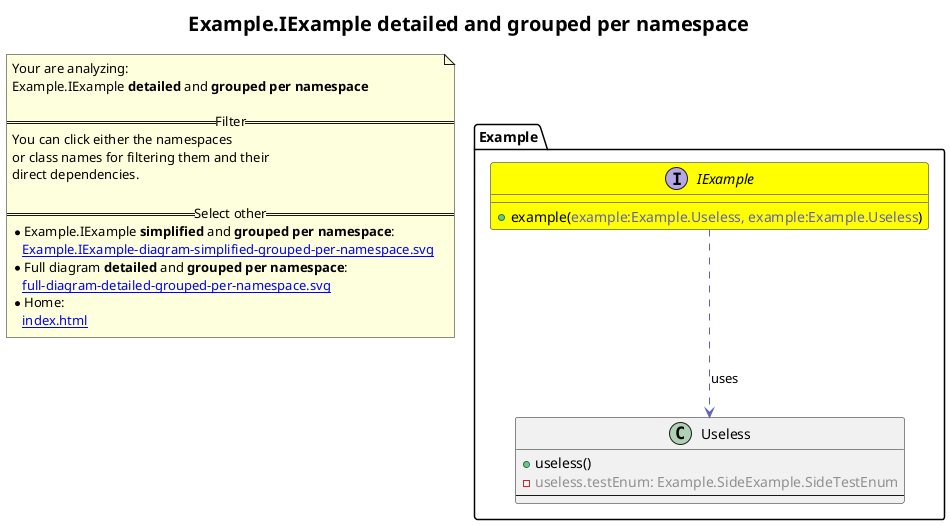 @startuml
title <size:20>Example.IExample **detailed** and **grouped per namespace**</size>
note "Your are analyzing:\nExample.IExample **detailed** and **grouped per namespace**\n\n==Filter==\nYou can click either the namespaces \nor class names for filtering them and their\ndirect dependencies.\n\n==Select other==\n* Example.IExample **simplified** and **grouped per namespace**:\n   [[Example.IExample-diagram-simplified-grouped-per-namespace.svg]]\n* Full diagram **detailed** and **grouped per namespace**:\n   [[full-diagram-detailed-grouped-per-namespace.svg]]\n* Home:\n   [[index.html]]" as FloatingNote
namespace Example [[Example-diagram-detailed-grouped-per-namespace.svg]] {
interface Example.IExample [[Example.IExample-diagram-detailed-grouped-per-namespace.svg]] #yellow {
  + example(<font color="6060BB">example:Example.Useless, example:Example.Useless</font>)
}
class Example.Useless [[Example.Useless-diagram-detailed-grouped-per-namespace.svg]]  {
  + useless(<font color="6060BB"></font>)
  - <font color="909090">useless.testEnum: Example.SideExample.SideTestEnum</font>
--
}
'Compared namespace Example [[Example-diagram-detailed-grouped-per-namespace.svg]] { with last element of }
' Closing all previous_sub_namespace_list namespace None because file analysis is finished.
' Closing namespace Example
}
 ' *************************************** 
 ' *************************************** 
 ' *************************************** 
' Class relations extracted from namespace:
' Example
Example.IExample .[#6060BB].> Example.Useless  : uses 
@enduml